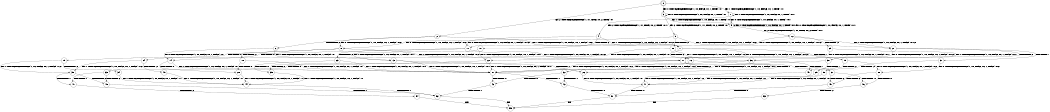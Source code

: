 digraph BCG {
size = "7, 10.5";
center = TRUE;
node [shape = circle];
0 [peripheries = 2];
0 -> 1 [label = "EX !1 !ATOMIC_EXCH_BRANCH (1, +0, FALSE, +0, 1, TRUE) !:0:"];
0 -> 2 [label = "EX !2 !ATOMIC_EXCH_BRANCH (1, +1, TRUE, +0, 2, TRUE) !:0:"];
0 -> 3 [label = "EX !0 !ATOMIC_EXCH_BRANCH (1, +0, FALSE, +0, 1, TRUE) !:0:"];
1 -> 4 [label = "EX !2 !ATOMIC_EXCH_BRANCH (1, +1, TRUE, +0, 2, TRUE) !:0:1:"];
1 -> 5 [label = "EX !0 !ATOMIC_EXCH_BRANCH (1, +0, FALSE, +0, 1, TRUE) !:0:1:"];
1 -> 1 [label = "EX !1 !ATOMIC_EXCH_BRANCH (1, +0, FALSE, +0, 1, TRUE) !:0:1:"];
2 -> 6 [label = "TERMINATE !2"];
2 -> 7 [label = "EX !1 !ATOMIC_EXCH_BRANCH (1, +0, FALSE, +0, 1, FALSE) !:0:2:"];
2 -> 8 [label = "EX !0 !ATOMIC_EXCH_BRANCH (1, +0, FALSE, +0, 1, FALSE) !:0:2:"];
3 -> 5 [label = "EX !1 !ATOMIC_EXCH_BRANCH (1, +0, FALSE, +0, 1, TRUE) !:0:"];
3 -> 9 [label = "EX !2 !ATOMIC_EXCH_BRANCH (1, +1, TRUE, +0, 2, TRUE) !:0:"];
3 -> 3 [label = "EX !0 !ATOMIC_EXCH_BRANCH (1, +0, FALSE, +0, 1, TRUE) !:0:"];
4 -> 10 [label = "TERMINATE !2"];
4 -> 11 [label = "EX !0 !ATOMIC_EXCH_BRANCH (1, +0, FALSE, +0, 1, FALSE) !:0:1:2:"];
4 -> 7 [label = "EX !1 !ATOMIC_EXCH_BRANCH (1, +0, FALSE, +0, 1, FALSE) !:0:1:2:"];
5 -> 12 [label = "EX !2 !ATOMIC_EXCH_BRANCH (1, +1, TRUE, +0, 2, TRUE) !:0:1:"];
5 -> 5 [label = "EX !1 !ATOMIC_EXCH_BRANCH (1, +0, FALSE, +0, 1, TRUE) !:0:1:"];
5 -> 5 [label = "EX !0 !ATOMIC_EXCH_BRANCH (1, +0, FALSE, +0, 1, TRUE) !:0:1:"];
6 -> 13 [label = "EX !1 !ATOMIC_EXCH_BRANCH (1, +0, FALSE, +0, 1, FALSE) !:0:"];
6 -> 14 [label = "EX !0 !ATOMIC_EXCH_BRANCH (1, +0, FALSE, +0, 1, FALSE) !:0:"];
7 -> 15 [label = "TERMINATE !1"];
7 -> 16 [label = "TERMINATE !2"];
7 -> 17 [label = "EX !0 !ATOMIC_EXCH_BRANCH (1, +0, FALSE, +0, 1, FALSE) !:0:1:2:"];
8 -> 18 [label = "TERMINATE !2"];
8 -> 19 [label = "TERMINATE !0"];
8 -> 17 [label = "EX !1 !ATOMIC_EXCH_BRANCH (1, +0, FALSE, +0, 1, FALSE) !:0:2:"];
9 -> 20 [label = "TERMINATE !2"];
9 -> 21 [label = "EX !1 !ATOMIC_EXCH_BRANCH (1, +0, FALSE, +0, 1, FALSE) !:0:2:"];
9 -> 8 [label = "EX !0 !ATOMIC_EXCH_BRANCH (1, +0, FALSE, +0, 1, FALSE) !:0:2:"];
10 -> 22 [label = "EX !0 !ATOMIC_EXCH_BRANCH (1, +0, FALSE, +0, 1, FALSE) !:0:1:"];
10 -> 13 [label = "EX !1 !ATOMIC_EXCH_BRANCH (1, +0, FALSE, +0, 1, FALSE) !:0:1:"];
11 -> 23 [label = "TERMINATE !2"];
11 -> 24 [label = "TERMINATE !0"];
11 -> 17 [label = "EX !1 !ATOMIC_EXCH_BRANCH (1, +0, FALSE, +0, 1, FALSE) !:0:1:2:"];
12 -> 25 [label = "TERMINATE !2"];
12 -> 21 [label = "EX !1 !ATOMIC_EXCH_BRANCH (1, +0, FALSE, +0, 1, FALSE) !:0:1:2:"];
12 -> 11 [label = "EX !0 !ATOMIC_EXCH_BRANCH (1, +0, FALSE, +0, 1, FALSE) !:0:1:2:"];
13 -> 26 [label = "TERMINATE !1"];
13 -> 27 [label = "EX !0 !ATOMIC_EXCH_BRANCH (1, +0, FALSE, +0, 1, FALSE) !:0:1:"];
14 -> 28 [label = "TERMINATE !0"];
14 -> 27 [label = "EX !1 !ATOMIC_EXCH_BRANCH (1, +0, FALSE, +0, 1, FALSE) !:0:"];
15 -> 29 [label = "TERMINATE !2"];
15 -> 30 [label = "EX !0 !ATOMIC_EXCH_BRANCH (1, +0, FALSE, +0, 1, FALSE) !:0:2:"];
16 -> 26 [label = "TERMINATE !1"];
16 -> 27 [label = "EX !0 !ATOMIC_EXCH_BRANCH (1, +0, FALSE, +0, 1, FALSE) !:0:1:"];
17 -> 31 [label = "TERMINATE !1"];
17 -> 32 [label = "TERMINATE !2"];
17 -> 33 [label = "TERMINATE !0"];
18 -> 28 [label = "TERMINATE !0"];
18 -> 27 [label = "EX !1 !ATOMIC_EXCH_BRANCH (1, +0, FALSE, +0, 1, FALSE) !:0:"];
19 -> 34 [label = "TERMINATE !2"];
19 -> 35 [label = "EX !1 !ATOMIC_EXCH_BRANCH (1, +0, FALSE, +0, 1, FALSE) !:1:2:"];
20 -> 36 [label = "EX !1 !ATOMIC_EXCH_BRANCH (1, +0, FALSE, +0, 1, FALSE) !:0:"];
20 -> 14 [label = "EX !0 !ATOMIC_EXCH_BRANCH (1, +0, FALSE, +0, 1, FALSE) !:0:"];
21 -> 37 [label = "TERMINATE !1"];
21 -> 38 [label = "TERMINATE !2"];
21 -> 17 [label = "EX !0 !ATOMIC_EXCH_BRANCH (1, +0, FALSE, +0, 1, FALSE) !:0:1:2:"];
22 -> 39 [label = "TERMINATE !0"];
22 -> 27 [label = "EX !1 !ATOMIC_EXCH_BRANCH (1, +0, FALSE, +0, 1, FALSE) !:0:1:"];
23 -> 39 [label = "TERMINATE !0"];
23 -> 27 [label = "EX !1 !ATOMIC_EXCH_BRANCH (1, +0, FALSE, +0, 1, FALSE) !:0:1:"];
24 -> 40 [label = "TERMINATE !2"];
24 -> 35 [label = "EX !1 !ATOMIC_EXCH_BRANCH (1, +0, FALSE, +0, 1, FALSE) !:1:2:"];
25 -> 36 [label = "EX !1 !ATOMIC_EXCH_BRANCH (1, +0, FALSE, +0, 1, FALSE) !:0:1:"];
25 -> 22 [label = "EX !0 !ATOMIC_EXCH_BRANCH (1, +0, FALSE, +0, 1, FALSE) !:0:1:"];
26 -> 41 [label = "EX !0 !ATOMIC_EXCH_BRANCH (1, +0, FALSE, +0, 1, FALSE) !:0:"];
27 -> 42 [label = "TERMINATE !1"];
27 -> 43 [label = "TERMINATE !0"];
28 -> 44 [label = "EX !1 !ATOMIC_EXCH_BRANCH (1, +0, FALSE, +0, 1, FALSE) !:1:"];
29 -> 41 [label = "EX !0 !ATOMIC_EXCH_BRANCH (1, +0, FALSE, +0, 1, FALSE) !:0:"];
30 -> 45 [label = "TERMINATE !2"];
30 -> 46 [label = "TERMINATE !0"];
31 -> 45 [label = "TERMINATE !2"];
31 -> 46 [label = "TERMINATE !0"];
32 -> 42 [label = "TERMINATE !1"];
32 -> 43 [label = "TERMINATE !0"];
33 -> 47 [label = "TERMINATE !1"];
33 -> 48 [label = "TERMINATE !2"];
34 -> 44 [label = "EX !1 !ATOMIC_EXCH_BRANCH (1, +0, FALSE, +0, 1, FALSE) !:1:"];
35 -> 47 [label = "TERMINATE !1"];
35 -> 48 [label = "TERMINATE !2"];
36 -> 49 [label = "TERMINATE !1"];
36 -> 27 [label = "EX !0 !ATOMIC_EXCH_BRANCH (1, +0, FALSE, +0, 1, FALSE) !:0:1:"];
37 -> 50 [label = "TERMINATE !2"];
37 -> 30 [label = "EX !0 !ATOMIC_EXCH_BRANCH (1, +0, FALSE, +0, 1, FALSE) !:0:2:"];
38 -> 49 [label = "TERMINATE !1"];
38 -> 27 [label = "EX !0 !ATOMIC_EXCH_BRANCH (1, +0, FALSE, +0, 1, FALSE) !:0:1:"];
39 -> 44 [label = "EX !1 !ATOMIC_EXCH_BRANCH (1, +0, FALSE, +0, 1, FALSE) !:1:"];
40 -> 44 [label = "EX !1 !ATOMIC_EXCH_BRANCH (1, +0, FALSE, +0, 1, FALSE) !:1:"];
41 -> 51 [label = "TERMINATE !0"];
42 -> 51 [label = "TERMINATE !0"];
43 -> 52 [label = "TERMINATE !1"];
44 -> 52 [label = "TERMINATE !1"];
45 -> 51 [label = "TERMINATE !0"];
46 -> 53 [label = "TERMINATE !2"];
47 -> 54 [label = "TERMINATE !2"];
48 -> 52 [label = "TERMINATE !1"];
49 -> 41 [label = "EX !0 !ATOMIC_EXCH_BRANCH (1, +0, FALSE, +0, 1, FALSE) !:0:"];
50 -> 41 [label = "EX !0 !ATOMIC_EXCH_BRANCH (1, +0, FALSE, +0, 1, FALSE) !:0:"];
51 -> 55 [label = "exit"];
52 -> 55 [label = "exit"];
53 -> 55 [label = "exit"];
54 -> 55 [label = "exit"];
}
